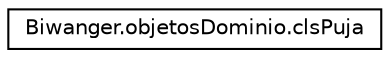 digraph "Representación gráfica de la clase"
{
 // LATEX_PDF_SIZE
  edge [fontname="Helvetica",fontsize="10",labelfontname="Helvetica",labelfontsize="10"];
  node [fontname="Helvetica",fontsize="10",shape=record];
  rankdir="LR";
  Node0 [label="Biwanger.objetosDominio.clsPuja",height=0.2,width=0.4,color="black", fillcolor="white", style="filled",URL="$class_biwanger_1_1objetos_dominio_1_1cls_puja.html",tooltip=" "];
}
